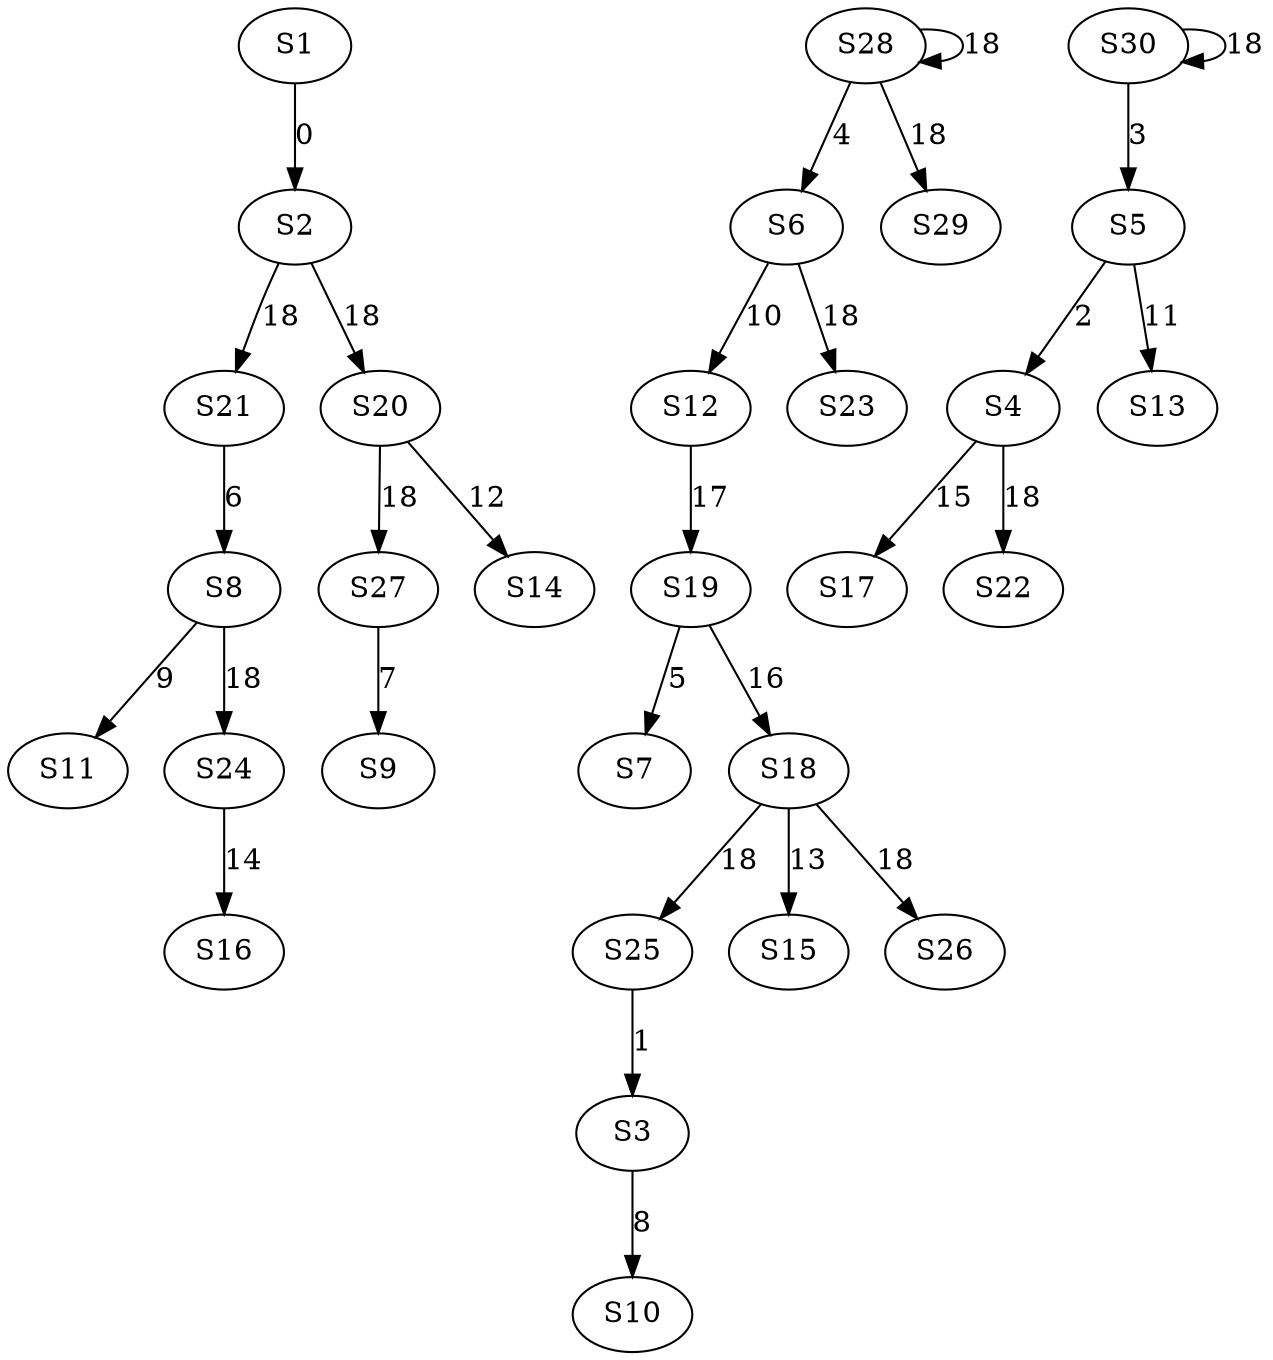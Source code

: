 strict digraph {
	S1 -> S2 [ label = 0 ];
	S25 -> S3 [ label = 1 ];
	S5 -> S4 [ label = 2 ];
	S30 -> S5 [ label = 3 ];
	S28 -> S6 [ label = 4 ];
	S19 -> S7 [ label = 5 ];
	S21 -> S8 [ label = 6 ];
	S27 -> S9 [ label = 7 ];
	S3 -> S10 [ label = 8 ];
	S8 -> S11 [ label = 9 ];
	S6 -> S12 [ label = 10 ];
	S5 -> S13 [ label = 11 ];
	S20 -> S14 [ label = 12 ];
	S18 -> S15 [ label = 13 ];
	S24 -> S16 [ label = 14 ];
	S4 -> S17 [ label = 15 ];
	S19 -> S18 [ label = 16 ];
	S12 -> S19 [ label = 17 ];
	S2 -> S20 [ label = 18 ];
	S2 -> S21 [ label = 18 ];
	S4 -> S22 [ label = 18 ];
	S6 -> S23 [ label = 18 ];
	S8 -> S24 [ label = 18 ];
	S18 -> S25 [ label = 18 ];
	S18 -> S26 [ label = 18 ];
	S20 -> S27 [ label = 18 ];
	S28 -> S28 [ label = 18 ];
	S28 -> S29 [ label = 18 ];
	S30 -> S30 [ label = 18 ];
}
